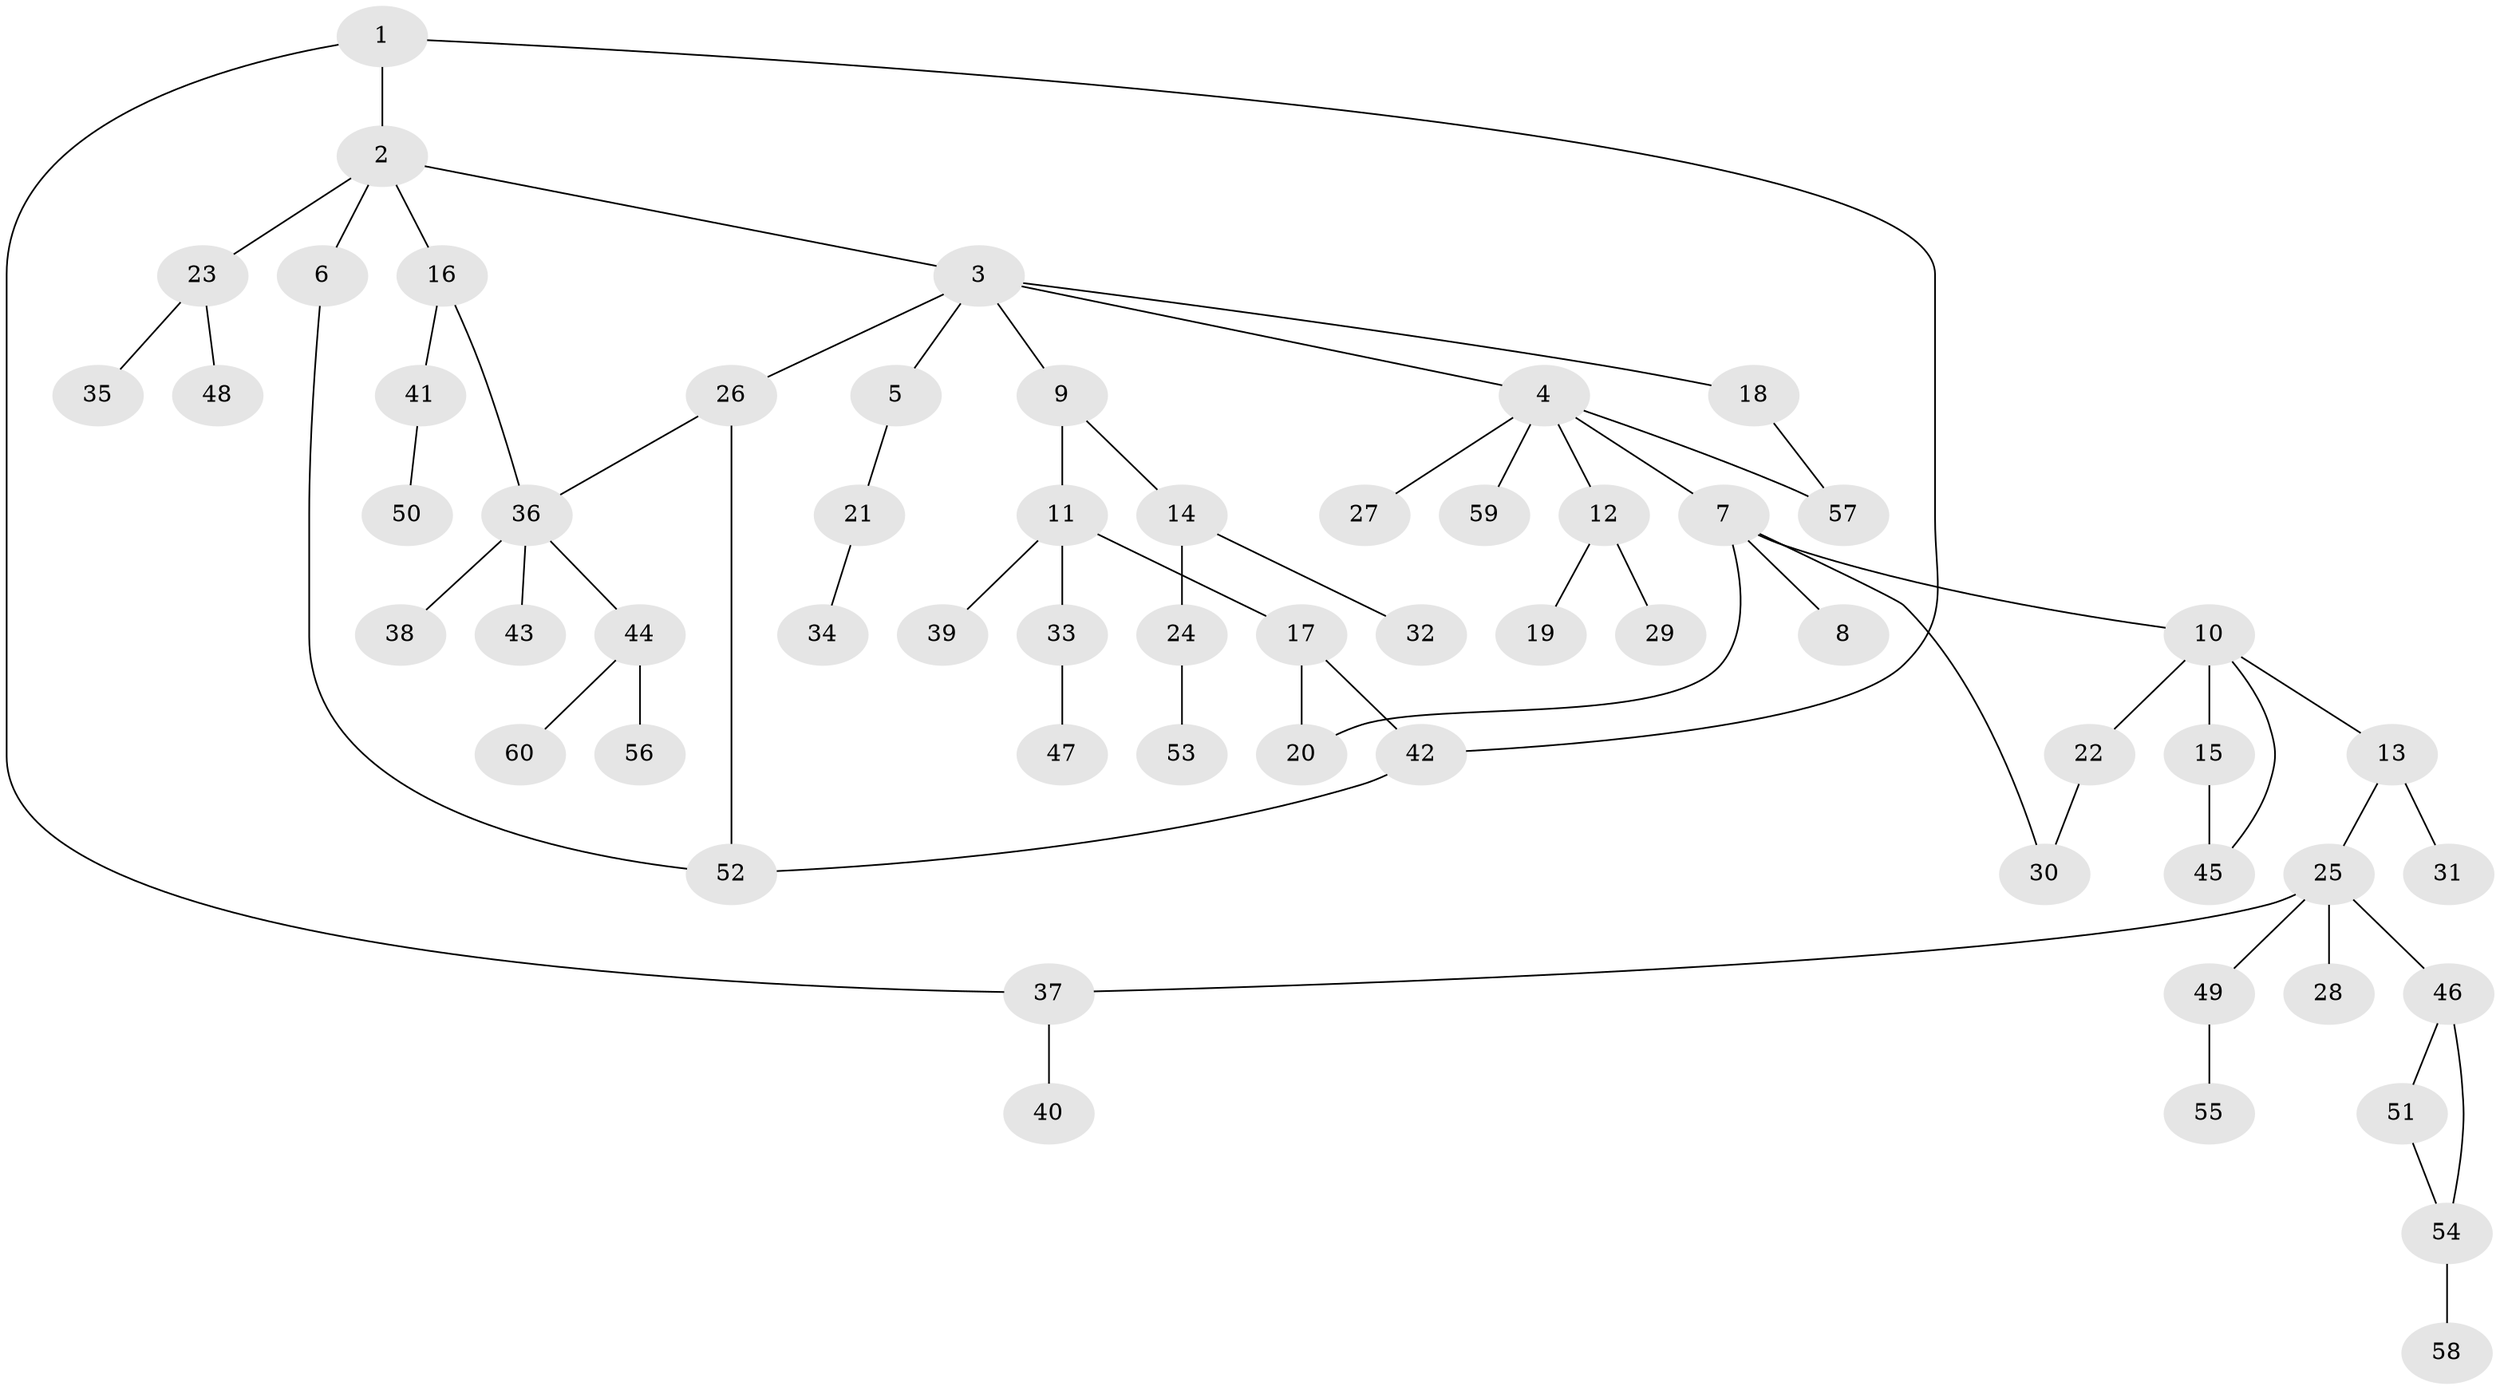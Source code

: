 // Generated by graph-tools (version 1.1) at 2025/42/03/09/25 04:42:24]
// undirected, 60 vertices, 69 edges
graph export_dot {
graph [start="1"]
  node [color=gray90,style=filled];
  1;
  2;
  3;
  4;
  5;
  6;
  7;
  8;
  9;
  10;
  11;
  12;
  13;
  14;
  15;
  16;
  17;
  18;
  19;
  20;
  21;
  22;
  23;
  24;
  25;
  26;
  27;
  28;
  29;
  30;
  31;
  32;
  33;
  34;
  35;
  36;
  37;
  38;
  39;
  40;
  41;
  42;
  43;
  44;
  45;
  46;
  47;
  48;
  49;
  50;
  51;
  52;
  53;
  54;
  55;
  56;
  57;
  58;
  59;
  60;
  1 -- 2;
  1 -- 37;
  1 -- 42;
  2 -- 3;
  2 -- 6;
  2 -- 16;
  2 -- 23;
  3 -- 4;
  3 -- 5;
  3 -- 9;
  3 -- 18;
  3 -- 26;
  4 -- 7;
  4 -- 12;
  4 -- 27;
  4 -- 59;
  4 -- 57;
  5 -- 21;
  6 -- 52;
  7 -- 8;
  7 -- 10;
  7 -- 20;
  7 -- 30;
  9 -- 11;
  9 -- 14;
  10 -- 13;
  10 -- 15;
  10 -- 22;
  10 -- 45;
  11 -- 17;
  11 -- 33;
  11 -- 39;
  12 -- 19;
  12 -- 29;
  13 -- 25;
  13 -- 31;
  14 -- 24;
  14 -- 32;
  15 -- 45;
  16 -- 41;
  16 -- 36;
  17 -- 42;
  17 -- 20;
  18 -- 57;
  21 -- 34;
  22 -- 30;
  23 -- 35;
  23 -- 48;
  24 -- 53;
  25 -- 28;
  25 -- 46;
  25 -- 49;
  25 -- 37;
  26 -- 36;
  26 -- 52;
  33 -- 47;
  36 -- 38;
  36 -- 43;
  36 -- 44;
  37 -- 40;
  41 -- 50;
  42 -- 52;
  44 -- 56;
  44 -- 60;
  46 -- 51;
  46 -- 54;
  49 -- 55;
  51 -- 54;
  54 -- 58;
}
